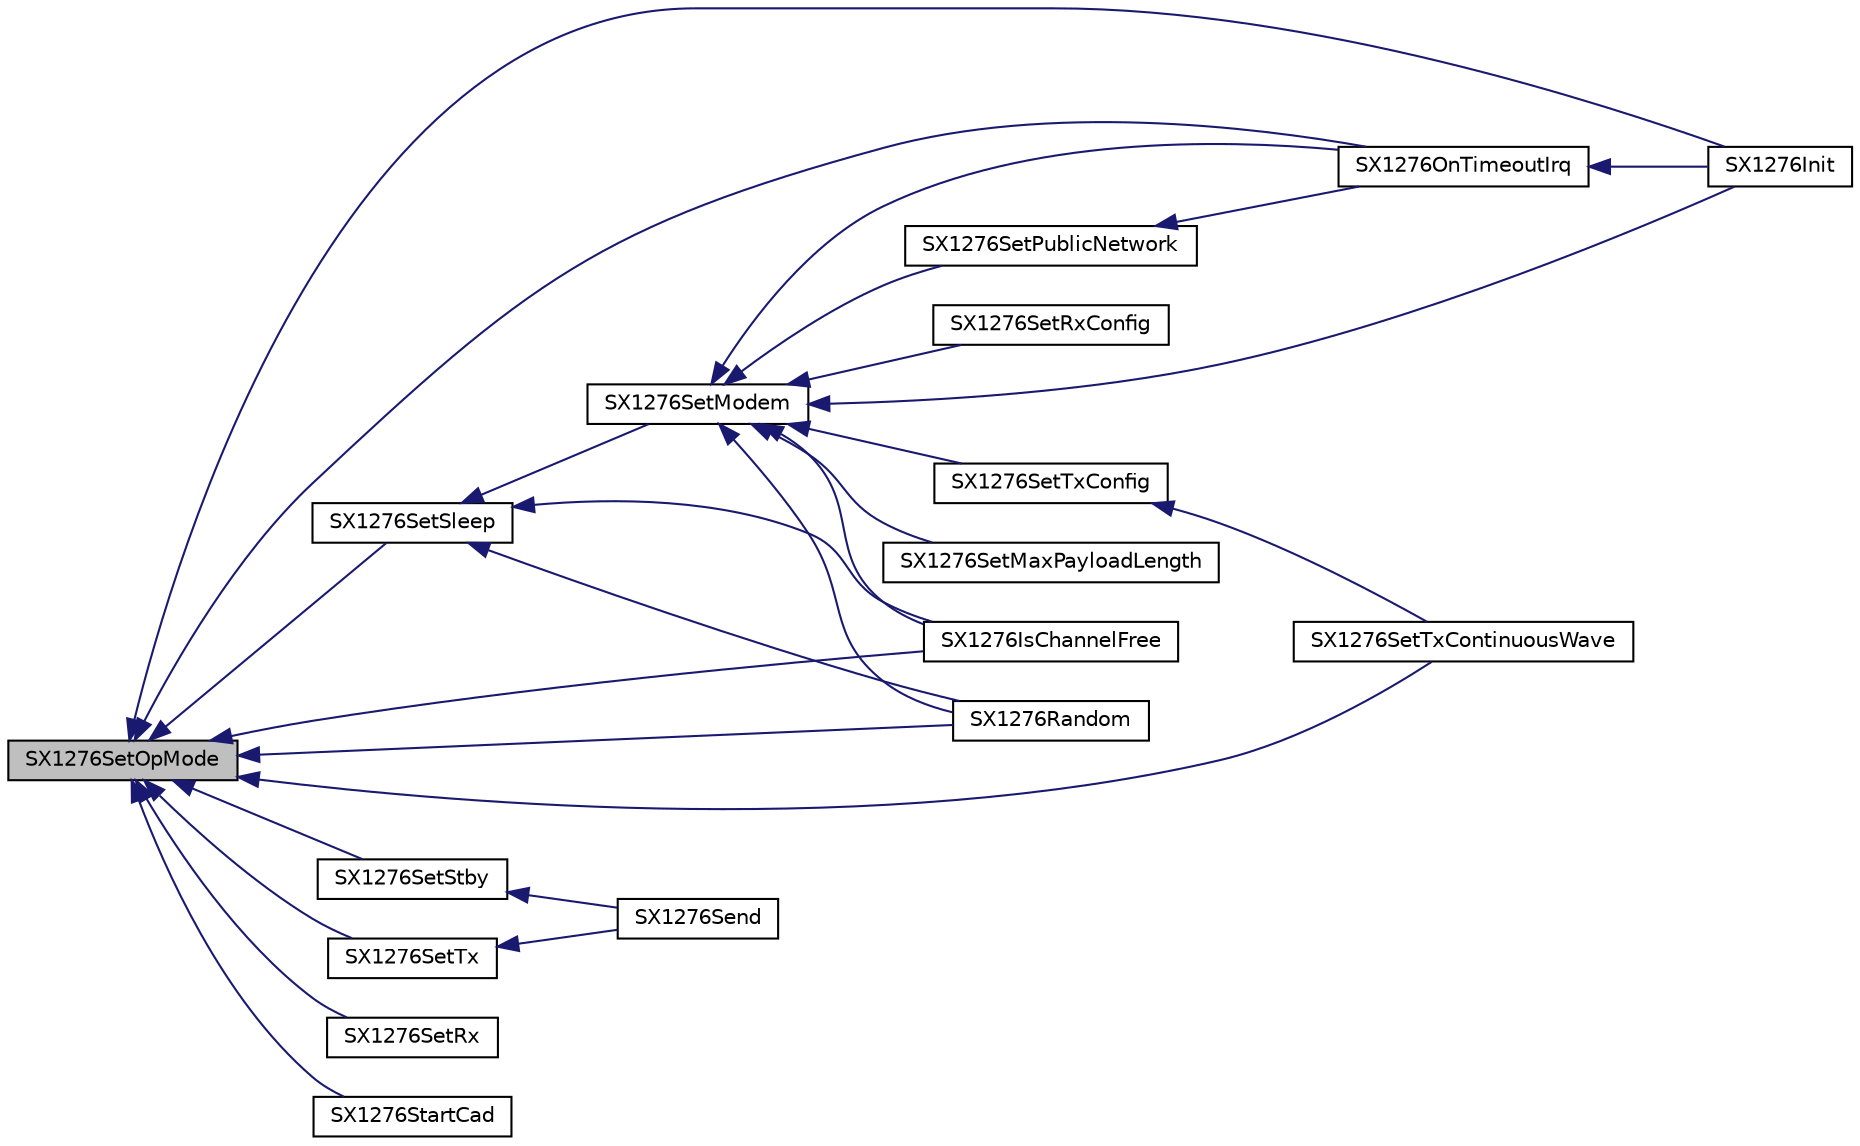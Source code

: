 digraph "SX1276SetOpMode"
{
  edge [fontname="Helvetica",fontsize="10",labelfontname="Helvetica",labelfontsize="10"];
  node [fontname="Helvetica",fontsize="10",shape=record];
  rankdir="LR";
  Node419 [label="SX1276SetOpMode",height=0.2,width=0.4,color="black", fillcolor="grey75", style="filled", fontcolor="black"];
  Node419 -> Node420 [dir="back",color="midnightblue",fontsize="10",style="solid",fontname="Helvetica"];
  Node420 [label="SX1276Init",height=0.2,width=0.4,color="black", fillcolor="white", style="filled",URL="$sx1276_8h.html#a19a9ddff3f878b85e42c7571485fe3c8",tooltip="Initializes the radio "];
  Node419 -> Node421 [dir="back",color="midnightblue",fontsize="10",style="solid",fontname="Helvetica"];
  Node421 [label="SX1276IsChannelFree",height=0.2,width=0.4,color="black", fillcolor="white", style="filled",URL="$sx1276_8h.html#a29f26f7258f8fcd5c27800295639d7c7",tooltip="Checks if the channel is free for the given time "];
  Node419 -> Node422 [dir="back",color="midnightblue",fontsize="10",style="solid",fontname="Helvetica"];
  Node422 [label="SX1276Random",height=0.2,width=0.4,color="black", fillcolor="white", style="filled",URL="$sx1276_8h.html#a9ba39c96b8e339b06dd24543920fd2f7",tooltip="Generates a 32 bits random value based on the RSSI readings "];
  Node419 -> Node423 [dir="back",color="midnightblue",fontsize="10",style="solid",fontname="Helvetica"];
  Node423 [label="SX1276SetSleep",height=0.2,width=0.4,color="black", fillcolor="white", style="filled",URL="$sx1276_8h.html#a32a7b8c477b2f400f96a3255e1ab7620",tooltip="Sets the radio in sleep mode "];
  Node423 -> Node421 [dir="back",color="midnightblue",fontsize="10",style="solid",fontname="Helvetica"];
  Node423 -> Node422 [dir="back",color="midnightblue",fontsize="10",style="solid",fontname="Helvetica"];
  Node423 -> Node424 [dir="back",color="midnightblue",fontsize="10",style="solid",fontname="Helvetica"];
  Node424 [label="SX1276SetModem",height=0.2,width=0.4,color="black", fillcolor="white", style="filled",URL="$sx1276_8h.html#a8325968bbefefab02537762dd274aa8b",tooltip="Configures the radio with the given modem "];
  Node424 -> Node420 [dir="back",color="midnightblue",fontsize="10",style="solid",fontname="Helvetica"];
  Node424 -> Node421 [dir="back",color="midnightblue",fontsize="10",style="solid",fontname="Helvetica"];
  Node424 -> Node422 [dir="back",color="midnightblue",fontsize="10",style="solid",fontname="Helvetica"];
  Node424 -> Node425 [dir="back",color="midnightblue",fontsize="10",style="solid",fontname="Helvetica"];
  Node425 [label="SX1276SetRxConfig",height=0.2,width=0.4,color="black", fillcolor="white", style="filled",URL="$sx1276_8h.html#a6a66ceb9e18a33aaff10d384fa493cf8",tooltip="Sets the reception parameters "];
  Node424 -> Node426 [dir="back",color="midnightblue",fontsize="10",style="solid",fontname="Helvetica"];
  Node426 [label="SX1276SetTxConfig",height=0.2,width=0.4,color="black", fillcolor="white", style="filled",URL="$sx1276_8h.html#a805df2c0c4aa1630eeeb17177a600269",tooltip="Sets the transmission parameters "];
  Node426 -> Node427 [dir="back",color="midnightblue",fontsize="10",style="solid",fontname="Helvetica"];
  Node427 [label="SX1276SetTxContinuousWave",height=0.2,width=0.4,color="black", fillcolor="white", style="filled",URL="$sx1276_8h.html#ac77895b054eb64df0ee2fa97061efae8",tooltip="Sets the radio in continuous wave transmission mode "];
  Node424 -> Node428 [dir="back",color="midnightblue",fontsize="10",style="solid",fontname="Helvetica"];
  Node428 [label="SX1276SetMaxPayloadLength",height=0.2,width=0.4,color="black", fillcolor="white", style="filled",URL="$sx1276_8h.html#aac0bb6d289a1afe69f550cb148f3bac8",tooltip="Sets the maximum payload length. "];
  Node424 -> Node429 [dir="back",color="midnightblue",fontsize="10",style="solid",fontname="Helvetica"];
  Node429 [label="SX1276SetPublicNetwork",height=0.2,width=0.4,color="black", fillcolor="white", style="filled",URL="$sx1276_8h.html#a8acacaf2d3e05a712a90f587d1908c6c",tooltip="Sets the network to public or private. Updates the sync byte. "];
  Node429 -> Node430 [dir="back",color="midnightblue",fontsize="10",style="solid",fontname="Helvetica"];
  Node430 [label="SX1276OnTimeoutIrq",height=0.2,width=0.4,color="black", fillcolor="white", style="filled",URL="$sx1276_8c.html#a3eda1c409a0269313a079389593d75cb",tooltip="Tx & Rx timeout timer callback "];
  Node430 -> Node420 [dir="back",color="midnightblue",fontsize="10",style="solid",fontname="Helvetica"];
  Node424 -> Node430 [dir="back",color="midnightblue",fontsize="10",style="solid",fontname="Helvetica"];
  Node419 -> Node431 [dir="back",color="midnightblue",fontsize="10",style="solid",fontname="Helvetica"];
  Node431 [label="SX1276SetStby",height=0.2,width=0.4,color="black", fillcolor="white", style="filled",URL="$sx1276_8h.html#aaef7a98104b400b235ef76de0cfb17df",tooltip="Sets the radio in standby mode "];
  Node431 -> Node432 [dir="back",color="midnightblue",fontsize="10",style="solid",fontname="Helvetica"];
  Node432 [label="SX1276Send",height=0.2,width=0.4,color="black", fillcolor="white", style="filled",URL="$sx1276_8h.html#a901a3dcdbf26005e0f3f2def3e3d83b3",tooltip="Sends the buffer of size. Prepares the packet to be sent and sets the radio in transmission ..."];
  Node419 -> Node433 [dir="back",color="midnightblue",fontsize="10",style="solid",fontname="Helvetica"];
  Node433 [label="SX1276SetRx",height=0.2,width=0.4,color="black", fillcolor="white", style="filled",URL="$sx1276_8h.html#a8c2df9351fbde83379717dc6f76e5c11",tooltip="Sets the radio in reception mode for the given time "];
  Node419 -> Node434 [dir="back",color="midnightblue",fontsize="10",style="solid",fontname="Helvetica"];
  Node434 [label="SX1276SetTx",height=0.2,width=0.4,color="black", fillcolor="white", style="filled",URL="$sx1276_8c.html#a4aea9f6f1070dfd4e4b73bb5ddc1fe38",tooltip="Sets the SX1276 in transmission mode for the given time "];
  Node434 -> Node432 [dir="back",color="midnightblue",fontsize="10",style="solid",fontname="Helvetica"];
  Node419 -> Node435 [dir="back",color="midnightblue",fontsize="10",style="solid",fontname="Helvetica"];
  Node435 [label="SX1276StartCad",height=0.2,width=0.4,color="black", fillcolor="white", style="filled",URL="$sx1276_8h.html#a9958c574c62b2235c4f3d4d6571854db",tooltip="Start a Channel Activity Detection "];
  Node419 -> Node427 [dir="back",color="midnightblue",fontsize="10",style="solid",fontname="Helvetica"];
  Node419 -> Node430 [dir="back",color="midnightblue",fontsize="10",style="solid",fontname="Helvetica"];
}
